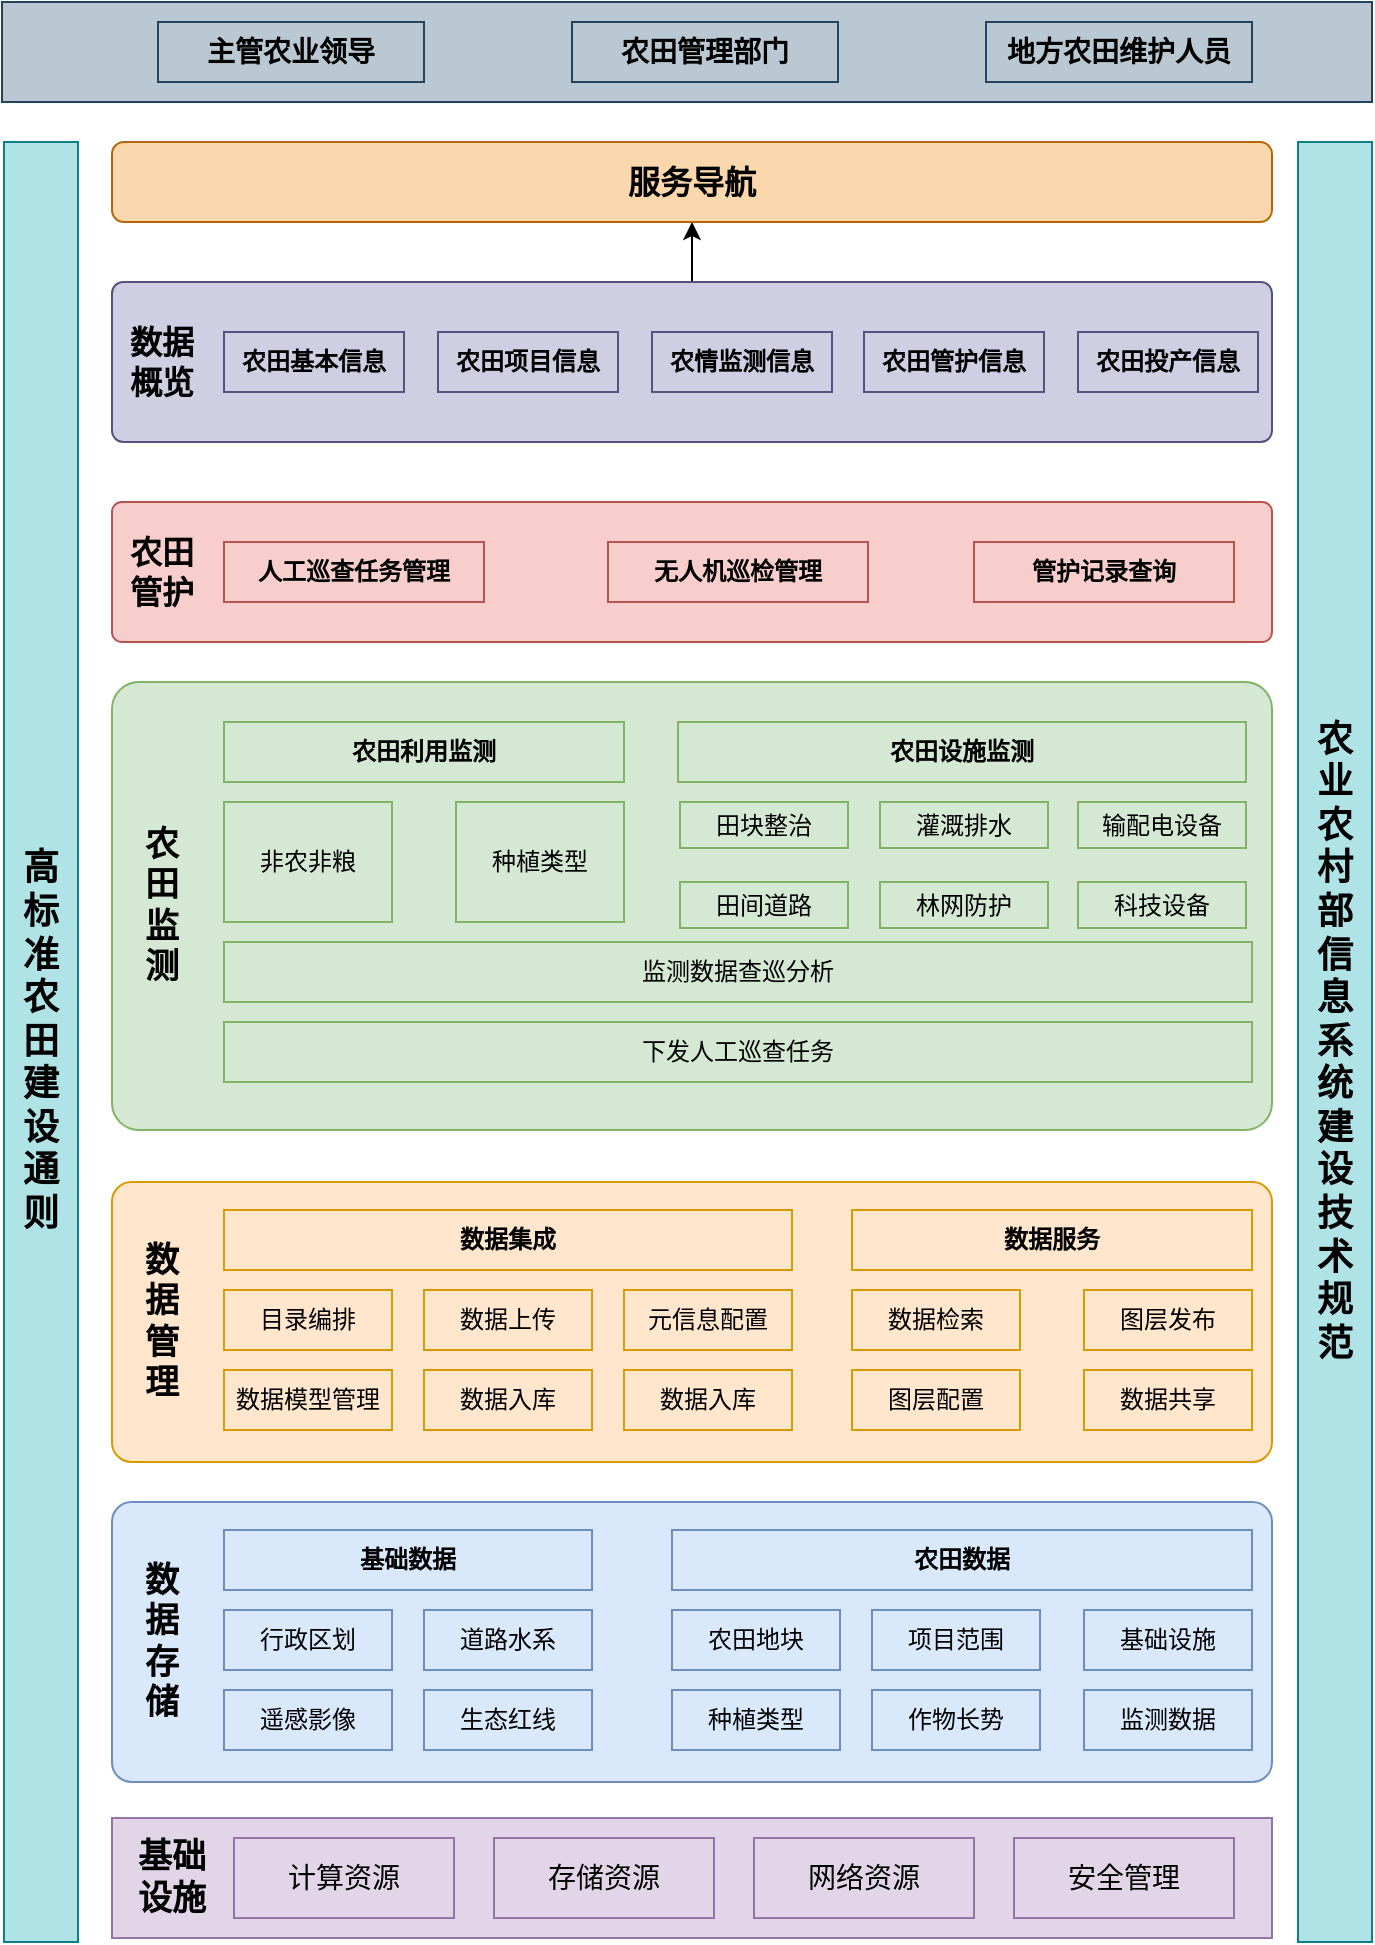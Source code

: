 <mxfile version="24.7.1" type="github">
  <diagram name="第 1 页" id="RDpvD_mBrIa01KDGyiUF">
    <mxGraphModel dx="1975" dy="1147" grid="0" gridSize="10" guides="1" tooltips="1" connect="1" arrows="1" fold="1" page="1" pageScale="1" pageWidth="827" pageHeight="1169" math="0" shadow="0">
      <root>
        <mxCell id="0" />
        <mxCell id="1" parent="0" />
        <mxCell id="g1VSG913GMHRazNxdz0j-1" value="" style="rounded=0;whiteSpace=wrap;html=1;fillColor=#e1d5e7;strokeColor=#9673a6;arcSize=7;" vertex="1" parent="1">
          <mxGeometry x="106" y="979" width="580" height="60" as="geometry" />
        </mxCell>
        <mxCell id="g1VSG913GMHRazNxdz0j-2" value="基础设施" style="text;html=1;align=center;verticalAlign=middle;whiteSpace=wrap;rounded=0;fontSize=17;fontStyle=1;fillColor=#e1d5e7;strokeColor=none;" vertex="1" parent="1">
          <mxGeometry x="116" y="994" width="40" height="30" as="geometry" />
        </mxCell>
        <mxCell id="g1VSG913GMHRazNxdz0j-3" value="计算资源" style="rounded=0;whiteSpace=wrap;html=1;fontSize=14;fillColor=#e1d5e7;strokeColor=#9673a6;" vertex="1" parent="1">
          <mxGeometry x="167" y="989" width="110" height="40" as="geometry" />
        </mxCell>
        <mxCell id="g1VSG913GMHRazNxdz0j-4" value="存储资源" style="rounded=0;whiteSpace=wrap;html=1;fontSize=14;fillColor=#e1d5e7;strokeColor=#9673a6;" vertex="1" parent="1">
          <mxGeometry x="297" y="989" width="110" height="40" as="geometry" />
        </mxCell>
        <mxCell id="g1VSG913GMHRazNxdz0j-5" value="网络资源" style="rounded=0;whiteSpace=wrap;html=1;fontSize=14;fillColor=#e1d5e7;strokeColor=#9673a6;" vertex="1" parent="1">
          <mxGeometry x="427" y="989" width="110" height="40" as="geometry" />
        </mxCell>
        <mxCell id="g1VSG913GMHRazNxdz0j-6" value="安全管理" style="rounded=0;whiteSpace=wrap;html=1;fontSize=14;fillColor=#e1d5e7;strokeColor=#9673a6;" vertex="1" parent="1">
          <mxGeometry x="557" y="989" width="110" height="40" as="geometry" />
        </mxCell>
        <mxCell id="g1VSG913GMHRazNxdz0j-7" value="" style="rounded=1;whiteSpace=wrap;html=1;fillColor=#dae8fc;strokeColor=#6c8ebf;arcSize=7;" vertex="1" parent="1">
          <mxGeometry x="106" y="821" width="580" height="140" as="geometry" />
        </mxCell>
        <mxCell id="g1VSG913GMHRazNxdz0j-8" value="数据存储" style="text;html=1;align=center;verticalAlign=middle;whiteSpace=wrap;rounded=0;fontSize=17;fontStyle=1;fillColor=#dae8fc;strokeColor=none;" vertex="1" parent="1">
          <mxGeometry x="116" y="851" width="30" height="80" as="geometry" />
        </mxCell>
        <mxCell id="g1VSG913GMHRazNxdz0j-9" value="基础数据" style="rounded=0;whiteSpace=wrap;html=1;fontStyle=1;fillColor=#dae8fc;strokeColor=#6c8ebf;" vertex="1" parent="1">
          <mxGeometry x="162" y="835" width="184" height="30" as="geometry" />
        </mxCell>
        <mxCell id="g1VSG913GMHRazNxdz0j-10" value="行政区划" style="rounded=0;whiteSpace=wrap;html=1;fillColor=#dae8fc;strokeColor=#6c8ebf;" vertex="1" parent="1">
          <mxGeometry x="162" y="875" width="84" height="30" as="geometry" />
        </mxCell>
        <mxCell id="g1VSG913GMHRazNxdz0j-11" value="遥感影像" style="rounded=0;whiteSpace=wrap;html=1;fillColor=#dae8fc;strokeColor=#6c8ebf;" vertex="1" parent="1">
          <mxGeometry x="162" y="915" width="84" height="30" as="geometry" />
        </mxCell>
        <mxCell id="g1VSG913GMHRazNxdz0j-12" value="道路水系" style="rounded=0;whiteSpace=wrap;html=1;fillColor=#dae8fc;strokeColor=#6c8ebf;" vertex="1" parent="1">
          <mxGeometry x="262" y="875" width="84" height="30" as="geometry" />
        </mxCell>
        <mxCell id="g1VSG913GMHRazNxdz0j-13" value="生态红线" style="rounded=0;whiteSpace=wrap;html=1;fillColor=#dae8fc;strokeColor=#6c8ebf;" vertex="1" parent="1">
          <mxGeometry x="262" y="915" width="84" height="30" as="geometry" />
        </mxCell>
        <mxCell id="g1VSG913GMHRazNxdz0j-14" value="农田数据" style="rounded=0;whiteSpace=wrap;html=1;fontStyle=1;fillColor=#dae8fc;strokeColor=#6c8ebf;" vertex="1" parent="1">
          <mxGeometry x="386" y="835" width="290" height="30" as="geometry" />
        </mxCell>
        <mxCell id="g1VSG913GMHRazNxdz0j-15" value="农田地块" style="rounded=0;whiteSpace=wrap;html=1;fillColor=#dae8fc;strokeColor=#6c8ebf;" vertex="1" parent="1">
          <mxGeometry x="386" y="875" width="84" height="30" as="geometry" />
        </mxCell>
        <mxCell id="g1VSG913GMHRazNxdz0j-16" value="种植类型" style="rounded=0;whiteSpace=wrap;html=1;fillColor=#dae8fc;strokeColor=#6c8ebf;" vertex="1" parent="1">
          <mxGeometry x="386" y="915" width="84" height="30" as="geometry" />
        </mxCell>
        <mxCell id="g1VSG913GMHRazNxdz0j-17" value="项目范围" style="rounded=0;whiteSpace=wrap;html=1;fillColor=#dae8fc;strokeColor=#6c8ebf;" vertex="1" parent="1">
          <mxGeometry x="486" y="875" width="84" height="30" as="geometry" />
        </mxCell>
        <mxCell id="g1VSG913GMHRazNxdz0j-18" value="作物长势" style="rounded=0;whiteSpace=wrap;html=1;fillColor=#dae8fc;strokeColor=#6c8ebf;" vertex="1" parent="1">
          <mxGeometry x="486" y="915" width="84" height="30" as="geometry" />
        </mxCell>
        <mxCell id="g1VSG913GMHRazNxdz0j-19" value="基础设施" style="rounded=0;whiteSpace=wrap;html=1;fillColor=#dae8fc;strokeColor=#6c8ebf;" vertex="1" parent="1">
          <mxGeometry x="592" y="875" width="84" height="30" as="geometry" />
        </mxCell>
        <mxCell id="g1VSG913GMHRazNxdz0j-20" value="监测数据" style="rounded=0;whiteSpace=wrap;html=1;fillColor=#dae8fc;strokeColor=#6c8ebf;" vertex="1" parent="1">
          <mxGeometry x="592" y="915" width="84" height="30" as="geometry" />
        </mxCell>
        <mxCell id="g1VSG913GMHRazNxdz0j-21" value="" style="rounded=1;whiteSpace=wrap;html=1;fillColor=#ffe6cc;strokeColor=#d79b00;arcSize=7;" vertex="1" parent="1">
          <mxGeometry x="106" y="661" width="580" height="140" as="geometry" />
        </mxCell>
        <mxCell id="g1VSG913GMHRazNxdz0j-22" value="数据管理" style="text;html=1;align=center;verticalAlign=middle;whiteSpace=wrap;rounded=0;fontSize=17;fontStyle=1;fillColor=#ffe6cc;strokeColor=none;" vertex="1" parent="1">
          <mxGeometry x="116" y="691" width="30" height="80" as="geometry" />
        </mxCell>
        <mxCell id="g1VSG913GMHRazNxdz0j-23" value="数据集成" style="rounded=0;whiteSpace=wrap;html=1;fontStyle=1;fillColor=#ffe6cc;strokeColor=#d79b00;" vertex="1" parent="1">
          <mxGeometry x="162" y="675" width="284" height="30" as="geometry" />
        </mxCell>
        <mxCell id="g1VSG913GMHRazNxdz0j-24" value="目录编排" style="rounded=0;whiteSpace=wrap;html=1;fillColor=#ffe6cc;strokeColor=#d79b00;" vertex="1" parent="1">
          <mxGeometry x="162" y="715" width="84" height="30" as="geometry" />
        </mxCell>
        <mxCell id="g1VSG913GMHRazNxdz0j-25" value="元信息配置" style="rounded=0;whiteSpace=wrap;html=1;fillColor=#ffe6cc;strokeColor=#d79b00;" vertex="1" parent="1">
          <mxGeometry x="362" y="715" width="84" height="30" as="geometry" />
        </mxCell>
        <mxCell id="g1VSG913GMHRazNxdz0j-26" value="数据上传" style="rounded=0;whiteSpace=wrap;html=1;fillColor=#ffe6cc;strokeColor=#d79b00;" vertex="1" parent="1">
          <mxGeometry x="262" y="715" width="84" height="30" as="geometry" />
        </mxCell>
        <mxCell id="g1VSG913GMHRazNxdz0j-27" value="数据入库" style="rounded=0;whiteSpace=wrap;html=1;fillColor=#ffe6cc;strokeColor=#d79b00;" vertex="1" parent="1">
          <mxGeometry x="262" y="755" width="84" height="30" as="geometry" />
        </mxCell>
        <mxCell id="g1VSG913GMHRazNxdz0j-28" value="数据服务" style="rounded=0;whiteSpace=wrap;html=1;fontStyle=1;fillColor=#ffe6cc;strokeColor=#d79b00;" vertex="1" parent="1">
          <mxGeometry x="476" y="675" width="200" height="30" as="geometry" />
        </mxCell>
        <mxCell id="g1VSG913GMHRazNxdz0j-29" value="数据检索" style="rounded=0;whiteSpace=wrap;html=1;fillColor=#ffe6cc;strokeColor=#d79b00;" vertex="1" parent="1">
          <mxGeometry x="476" y="715" width="84" height="30" as="geometry" />
        </mxCell>
        <mxCell id="g1VSG913GMHRazNxdz0j-30" value="图层配置" style="rounded=0;whiteSpace=wrap;html=1;fillColor=#ffe6cc;strokeColor=#d79b00;" vertex="1" parent="1">
          <mxGeometry x="476" y="755" width="84" height="30" as="geometry" />
        </mxCell>
        <mxCell id="g1VSG913GMHRazNxdz0j-31" value="图层发布" style="rounded=0;whiteSpace=wrap;html=1;fillColor=#ffe6cc;strokeColor=#d79b00;" vertex="1" parent="1">
          <mxGeometry x="592" y="715" width="84" height="30" as="geometry" />
        </mxCell>
        <mxCell id="g1VSG913GMHRazNxdz0j-32" value="数据共享" style="rounded=0;whiteSpace=wrap;html=1;fillColor=#ffe6cc;strokeColor=#d79b00;" vertex="1" parent="1">
          <mxGeometry x="592" y="755" width="84" height="30" as="geometry" />
        </mxCell>
        <mxCell id="g1VSG913GMHRazNxdz0j-35" value="数据模型管理" style="rounded=0;whiteSpace=wrap;html=1;fillColor=#ffe6cc;strokeColor=#d79b00;" vertex="1" parent="1">
          <mxGeometry x="162" y="755" width="84" height="30" as="geometry" />
        </mxCell>
        <mxCell id="g1VSG913GMHRazNxdz0j-36" value="数据入库" style="rounded=0;whiteSpace=wrap;html=1;fillColor=#ffe6cc;strokeColor=#d79b00;" vertex="1" parent="1">
          <mxGeometry x="362" y="755" width="84" height="30" as="geometry" />
        </mxCell>
        <mxCell id="g1VSG913GMHRazNxdz0j-37" value="" style="rounded=1;whiteSpace=wrap;html=1;fillColor=#d5e8d4;strokeColor=#82b366;arcSize=6;" vertex="1" parent="1">
          <mxGeometry x="106" y="411" width="580" height="224" as="geometry" />
        </mxCell>
        <mxCell id="g1VSG913GMHRazNxdz0j-38" value="农田监测" style="text;html=1;align=center;verticalAlign=middle;whiteSpace=wrap;rounded=0;fontSize=17;fontStyle=1;fillColor=#d5e8d4;strokeColor=none;" vertex="1" parent="1">
          <mxGeometry x="116" y="483" width="30" height="80" as="geometry" />
        </mxCell>
        <mxCell id="g1VSG913GMHRazNxdz0j-39" value="农田设施监测" style="rounded=0;whiteSpace=wrap;html=1;fontStyle=1;fillColor=#d5e8d4;strokeColor=#82b366;" vertex="1" parent="1">
          <mxGeometry x="389" y="431" width="284" height="30" as="geometry" />
        </mxCell>
        <mxCell id="g1VSG913GMHRazNxdz0j-40" value="田块整治" style="rounded=0;whiteSpace=wrap;html=1;fillColor=#d5e8d4;strokeColor=#82b366;" vertex="1" parent="1">
          <mxGeometry x="390" y="471" width="84" height="23" as="geometry" />
        </mxCell>
        <mxCell id="g1VSG913GMHRazNxdz0j-42" value="灌溉排水" style="rounded=0;whiteSpace=wrap;html=1;fillColor=#d5e8d4;strokeColor=#82b366;" vertex="1" parent="1">
          <mxGeometry x="490" y="471" width="84" height="23" as="geometry" />
        </mxCell>
        <mxCell id="g1VSG913GMHRazNxdz0j-43" value="林网防护" style="rounded=0;whiteSpace=wrap;html=1;fillColor=#d5e8d4;strokeColor=#82b366;" vertex="1" parent="1">
          <mxGeometry x="490" y="511" width="84" height="23" as="geometry" />
        </mxCell>
        <mxCell id="g1VSG913GMHRazNxdz0j-44" value="农田利用监测" style="rounded=0;whiteSpace=wrap;html=1;fontStyle=1;fillColor=#d5e8d4;strokeColor=#82b366;" vertex="1" parent="1">
          <mxGeometry x="162" y="431" width="200" height="30" as="geometry" />
        </mxCell>
        <mxCell id="g1VSG913GMHRazNxdz0j-45" value="非农非粮" style="rounded=0;whiteSpace=wrap;html=1;fillColor=#d5e8d4;strokeColor=#82b366;" vertex="1" parent="1">
          <mxGeometry x="162" y="471" width="84" height="60" as="geometry" />
        </mxCell>
        <mxCell id="g1VSG913GMHRazNxdz0j-46" value="种植类型" style="rounded=0;whiteSpace=wrap;html=1;fillColor=#d5e8d4;strokeColor=#82b366;" vertex="1" parent="1">
          <mxGeometry x="278" y="471" width="84" height="60" as="geometry" />
        </mxCell>
        <mxCell id="g1VSG913GMHRazNxdz0j-49" value="田间道路" style="rounded=0;whiteSpace=wrap;html=1;fillColor=#d5e8d4;strokeColor=#82b366;" vertex="1" parent="1">
          <mxGeometry x="390" y="511" width="84" height="23" as="geometry" />
        </mxCell>
        <mxCell id="g1VSG913GMHRazNxdz0j-50" value="下发人工巡查任务" style="rounded=0;whiteSpace=wrap;html=1;fillColor=#d5e8d4;strokeColor=#82b366;" vertex="1" parent="1">
          <mxGeometry x="162" y="581" width="514" height="30" as="geometry" />
        </mxCell>
        <mxCell id="g1VSG913GMHRazNxdz0j-51" value="" style="rounded=1;whiteSpace=wrap;html=1;fillColor=#f8cecc;strokeColor=#b85450;arcSize=7;" vertex="1" parent="1">
          <mxGeometry x="106" y="321" width="580" height="70" as="geometry" />
        </mxCell>
        <mxCell id="g1VSG913GMHRazNxdz0j-52" value="农田管护" style="text;html=1;align=center;verticalAlign=middle;whiteSpace=wrap;rounded=0;fontSize=16;fontStyle=1;fillColor=#f8cecc;strokeColor=none;" vertex="1" parent="1">
          <mxGeometry x="111" y="331" width="40" height="50" as="geometry" />
        </mxCell>
        <mxCell id="g1VSG913GMHRazNxdz0j-53" value="无人机巡检管理" style="rounded=0;whiteSpace=wrap;html=1;fontStyle=1;fillColor=#f8cecc;strokeColor=#b85450;" vertex="1" parent="1">
          <mxGeometry x="354" y="341" width="130" height="30" as="geometry" />
        </mxCell>
        <mxCell id="g1VSG913GMHRazNxdz0j-58" value="人工巡查任务管理" style="rounded=0;whiteSpace=wrap;html=1;fontStyle=1;fillColor=#f8cecc;strokeColor=#b85450;" vertex="1" parent="1">
          <mxGeometry x="162" y="341" width="130" height="30" as="geometry" />
        </mxCell>
        <mxCell id="g1VSG913GMHRazNxdz0j-65" value="监测数据查巡分析" style="rounded=0;whiteSpace=wrap;html=1;fillColor=#d5e8d4;strokeColor=#82b366;" vertex="1" parent="1">
          <mxGeometry x="162" y="541" width="514" height="30" as="geometry" />
        </mxCell>
        <mxCell id="g1VSG913GMHRazNxdz0j-66" value="输配电设备" style="rounded=0;whiteSpace=wrap;html=1;fillColor=#d5e8d4;strokeColor=#82b366;" vertex="1" parent="1">
          <mxGeometry x="589" y="471" width="84" height="23" as="geometry" />
        </mxCell>
        <mxCell id="g1VSG913GMHRazNxdz0j-67" value="科技设备" style="rounded=0;whiteSpace=wrap;html=1;fillColor=#d5e8d4;strokeColor=#82b366;" vertex="1" parent="1">
          <mxGeometry x="589" y="511" width="84" height="23" as="geometry" />
        </mxCell>
        <mxCell id="g1VSG913GMHRazNxdz0j-68" value="管护记录查询" style="rounded=0;whiteSpace=wrap;html=1;fontStyle=1;fillColor=#f8cecc;strokeColor=#b85450;" vertex="1" parent="1">
          <mxGeometry x="537" y="341" width="130" height="30" as="geometry" />
        </mxCell>
        <mxCell id="g1VSG913GMHRazNxdz0j-82" style="edgeStyle=orthogonalEdgeStyle;rounded=0;orthogonalLoop=1;jettySize=auto;html=1;exitX=0.5;exitY=0;exitDx=0;exitDy=0;entryX=0.5;entryY=1;entryDx=0;entryDy=0;" edge="1" parent="1" source="g1VSG913GMHRazNxdz0j-70" target="g1VSG913GMHRazNxdz0j-77">
          <mxGeometry relative="1" as="geometry" />
        </mxCell>
        <mxCell id="g1VSG913GMHRazNxdz0j-70" value="" style="rounded=1;whiteSpace=wrap;html=1;fillColor=#d0cee2;strokeColor=#56517e;arcSize=7;" vertex="1" parent="1">
          <mxGeometry x="106" y="211" width="580" height="80" as="geometry" />
        </mxCell>
        <mxCell id="g1VSG913GMHRazNxdz0j-71" value="数据概览" style="text;html=1;align=center;verticalAlign=middle;whiteSpace=wrap;rounded=0;fontSize=16;fontStyle=1;fillColor=#d0cee2;strokeColor=none;" vertex="1" parent="1">
          <mxGeometry x="111" y="216" width="40" height="70" as="geometry" />
        </mxCell>
        <mxCell id="g1VSG913GMHRazNxdz0j-72" value="农田基本信息" style="rounded=0;whiteSpace=wrap;html=1;fontStyle=1;fillColor=#d0cee2;strokeColor=#56517e;" vertex="1" parent="1">
          <mxGeometry x="162" y="236" width="90" height="30" as="geometry" />
        </mxCell>
        <mxCell id="g1VSG913GMHRazNxdz0j-73" value="农田项目信息" style="rounded=0;whiteSpace=wrap;html=1;fontStyle=1;fillColor=#d0cee2;strokeColor=#56517e;" vertex="1" parent="1">
          <mxGeometry x="269" y="236" width="90" height="30" as="geometry" />
        </mxCell>
        <mxCell id="g1VSG913GMHRazNxdz0j-74" value="农田投产信息" style="rounded=0;whiteSpace=wrap;html=1;fontStyle=1;fillColor=#d0cee2;strokeColor=#56517e;" vertex="1" parent="1">
          <mxGeometry x="589" y="236" width="90" height="30" as="geometry" />
        </mxCell>
        <mxCell id="g1VSG913GMHRazNxdz0j-75" value="农情监测信息" style="rounded=0;whiteSpace=wrap;html=1;fontStyle=1;fillColor=#d0cee2;strokeColor=#56517e;" vertex="1" parent="1">
          <mxGeometry x="376" y="236" width="90" height="30" as="geometry" />
        </mxCell>
        <mxCell id="g1VSG913GMHRazNxdz0j-76" value="农田管护信息" style="rounded=0;whiteSpace=wrap;html=1;fontStyle=1;fillColor=#d0cee2;strokeColor=#56517e;" vertex="1" parent="1">
          <mxGeometry x="482" y="236" width="90" height="30" as="geometry" />
        </mxCell>
        <mxCell id="g1VSG913GMHRazNxdz0j-77" value="服务导航" style="rounded=1;whiteSpace=wrap;html=1;fillColor=#fad7ac;strokeColor=#b46504;fontStyle=1;fontSize=16;" vertex="1" parent="1">
          <mxGeometry x="106" y="141" width="580" height="40" as="geometry" />
        </mxCell>
        <mxCell id="g1VSG913GMHRazNxdz0j-78" value="" style="rounded=0;whiteSpace=wrap;html=1;fillColor=#bac8d3;strokeColor=#23445d;fontStyle=1;fontSize=16;" vertex="1" parent="1">
          <mxGeometry x="51" y="71" width="685" height="50" as="geometry" />
        </mxCell>
        <mxCell id="g1VSG913GMHRazNxdz0j-79" value="主管农业领导" style="rounded=0;whiteSpace=wrap;html=1;fillColor=#bac8d3;strokeColor=#23445d;fontStyle=1;fontSize=14;" vertex="1" parent="1">
          <mxGeometry x="129" y="81" width="133" height="30" as="geometry" />
        </mxCell>
        <mxCell id="g1VSG913GMHRazNxdz0j-80" value="农田管理部门" style="rounded=0;whiteSpace=wrap;html=1;fillColor=#bac8d3;strokeColor=#23445d;fontStyle=1;fontSize=14;" vertex="1" parent="1">
          <mxGeometry x="336" y="81" width="133" height="30" as="geometry" />
        </mxCell>
        <mxCell id="g1VSG913GMHRazNxdz0j-81" value="地方农田维护人员" style="rounded=0;whiteSpace=wrap;html=1;fillColor=#bac8d3;strokeColor=#23445d;fontStyle=1;fontSize=14;" vertex="1" parent="1">
          <mxGeometry x="543" y="81" width="133" height="30" as="geometry" />
        </mxCell>
        <mxCell id="g1VSG913GMHRazNxdz0j-83" value="农业农村部信息系统建设技术规范" style="rounded=0;whiteSpace=wrap;html=1;fontSize=18;fillColor=#b0e3e6;strokeColor=#0e8088;fontStyle=1" vertex="1" parent="1">
          <mxGeometry x="699" y="141" width="37" height="900" as="geometry" />
        </mxCell>
        <mxCell id="g1VSG913GMHRazNxdz0j-84" value="高标准农田建设 通则" style="rounded=0;whiteSpace=wrap;html=1;fontSize=18;fillColor=#b0e3e6;strokeColor=#0e8088;fontStyle=1" vertex="1" parent="1">
          <mxGeometry x="52" y="141" width="37" height="900" as="geometry" />
        </mxCell>
      </root>
    </mxGraphModel>
  </diagram>
</mxfile>
